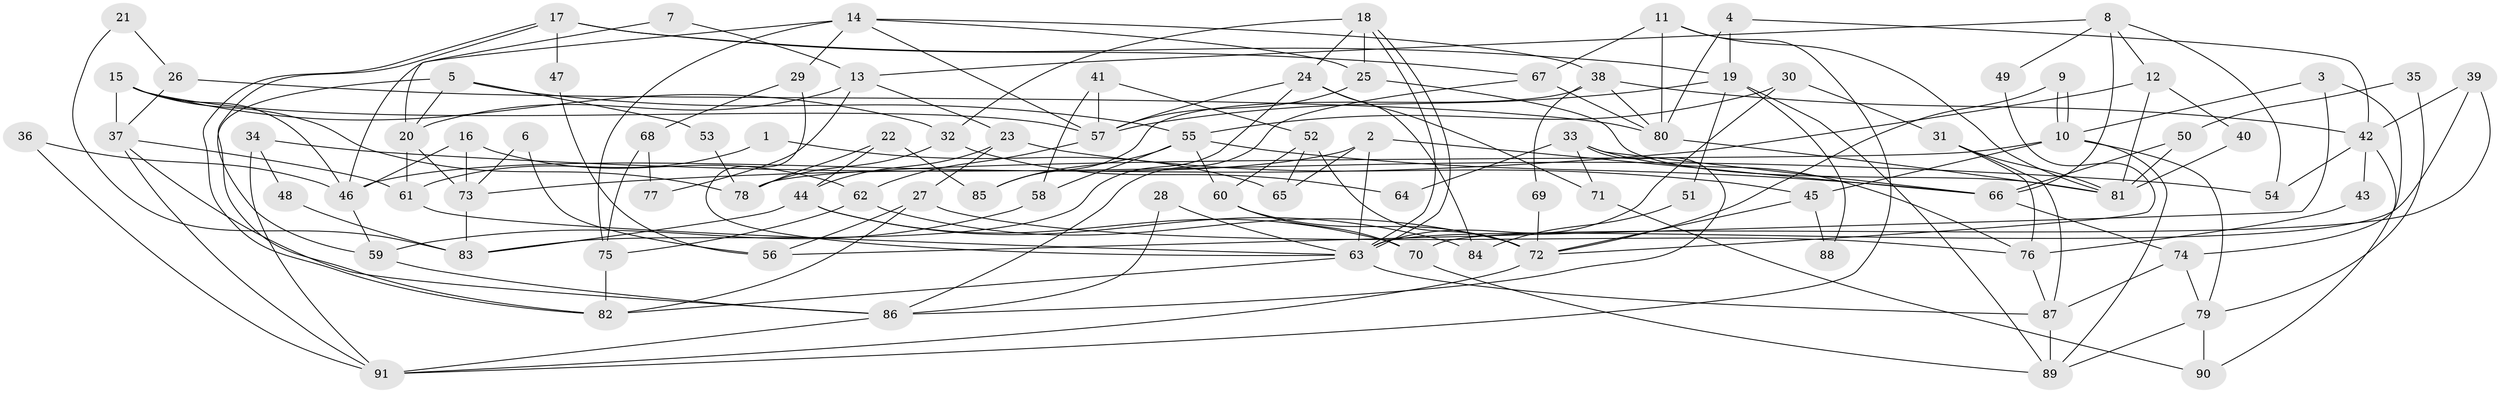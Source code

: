 // Generated by graph-tools (version 1.1) at 2025/35/03/09/25 02:35:56]
// undirected, 91 vertices, 182 edges
graph export_dot {
graph [start="1"]
  node [color=gray90,style=filled];
  1;
  2;
  3;
  4;
  5;
  6;
  7;
  8;
  9;
  10;
  11;
  12;
  13;
  14;
  15;
  16;
  17;
  18;
  19;
  20;
  21;
  22;
  23;
  24;
  25;
  26;
  27;
  28;
  29;
  30;
  31;
  32;
  33;
  34;
  35;
  36;
  37;
  38;
  39;
  40;
  41;
  42;
  43;
  44;
  45;
  46;
  47;
  48;
  49;
  50;
  51;
  52;
  53;
  54;
  55;
  56;
  57;
  58;
  59;
  60;
  61;
  62;
  63;
  64;
  65;
  66;
  67;
  68;
  69;
  70;
  71;
  72;
  73;
  74;
  75;
  76;
  77;
  78;
  79;
  80;
  81;
  82;
  83;
  84;
  85;
  86;
  87;
  88;
  89;
  90;
  91;
  1 -- 65;
  1 -- 61;
  2 -- 63;
  2 -- 46;
  2 -- 65;
  2 -- 66;
  3 -- 10;
  3 -- 74;
  3 -- 56;
  4 -- 80;
  4 -- 42;
  4 -- 19;
  5 -- 55;
  5 -- 20;
  5 -- 53;
  5 -- 59;
  6 -- 73;
  6 -- 56;
  7 -- 13;
  7 -- 20;
  8 -- 66;
  8 -- 13;
  8 -- 12;
  8 -- 49;
  8 -- 54;
  9 -- 10;
  9 -- 10;
  9 -- 72;
  10 -- 89;
  10 -- 45;
  10 -- 78;
  10 -- 79;
  11 -- 81;
  11 -- 91;
  11 -- 67;
  11 -- 80;
  12 -- 81;
  12 -- 40;
  12 -- 73;
  13 -- 20;
  13 -- 23;
  13 -- 77;
  14 -- 38;
  14 -- 25;
  14 -- 29;
  14 -- 46;
  14 -- 57;
  14 -- 75;
  15 -- 37;
  15 -- 57;
  15 -- 32;
  15 -- 46;
  15 -- 78;
  16 -- 62;
  16 -- 46;
  16 -- 73;
  17 -- 82;
  17 -- 82;
  17 -- 19;
  17 -- 47;
  17 -- 67;
  18 -- 32;
  18 -- 63;
  18 -- 63;
  18 -- 24;
  18 -- 25;
  19 -- 57;
  19 -- 51;
  19 -- 88;
  19 -- 89;
  20 -- 61;
  20 -- 73;
  21 -- 26;
  21 -- 83;
  22 -- 78;
  22 -- 44;
  22 -- 85;
  23 -- 27;
  23 -- 44;
  23 -- 45;
  24 -- 71;
  24 -- 57;
  24 -- 83;
  24 -- 84;
  25 -- 57;
  25 -- 81;
  26 -- 80;
  26 -- 37;
  27 -- 82;
  27 -- 76;
  27 -- 56;
  28 -- 63;
  28 -- 86;
  29 -- 63;
  29 -- 68;
  30 -- 55;
  30 -- 31;
  30 -- 63;
  31 -- 87;
  31 -- 81;
  31 -- 76;
  32 -- 78;
  32 -- 64;
  33 -- 76;
  33 -- 86;
  33 -- 64;
  33 -- 66;
  33 -- 71;
  34 -- 54;
  34 -- 91;
  34 -- 48;
  35 -- 79;
  35 -- 50;
  36 -- 46;
  36 -- 91;
  37 -- 86;
  37 -- 91;
  37 -- 61;
  38 -- 80;
  38 -- 85;
  38 -- 42;
  38 -- 69;
  39 -- 63;
  39 -- 70;
  39 -- 42;
  40 -- 81;
  41 -- 58;
  41 -- 57;
  41 -- 52;
  42 -- 43;
  42 -- 54;
  42 -- 90;
  43 -- 76;
  44 -- 70;
  44 -- 83;
  44 -- 84;
  45 -- 72;
  45 -- 88;
  46 -- 59;
  47 -- 56;
  48 -- 83;
  49 -- 72;
  50 -- 66;
  50 -- 81;
  51 -- 84;
  52 -- 72;
  52 -- 60;
  52 -- 65;
  53 -- 78;
  55 -- 66;
  55 -- 60;
  55 -- 58;
  55 -- 85;
  57 -- 62;
  58 -- 59;
  59 -- 86;
  60 -- 72;
  60 -- 70;
  61 -- 63;
  62 -- 75;
  62 -- 72;
  63 -- 82;
  63 -- 87;
  66 -- 74;
  67 -- 80;
  67 -- 86;
  68 -- 75;
  68 -- 77;
  69 -- 72;
  70 -- 89;
  71 -- 90;
  72 -- 91;
  73 -- 83;
  74 -- 79;
  74 -- 87;
  75 -- 82;
  76 -- 87;
  79 -- 89;
  79 -- 90;
  80 -- 81;
  86 -- 91;
  87 -- 89;
}
